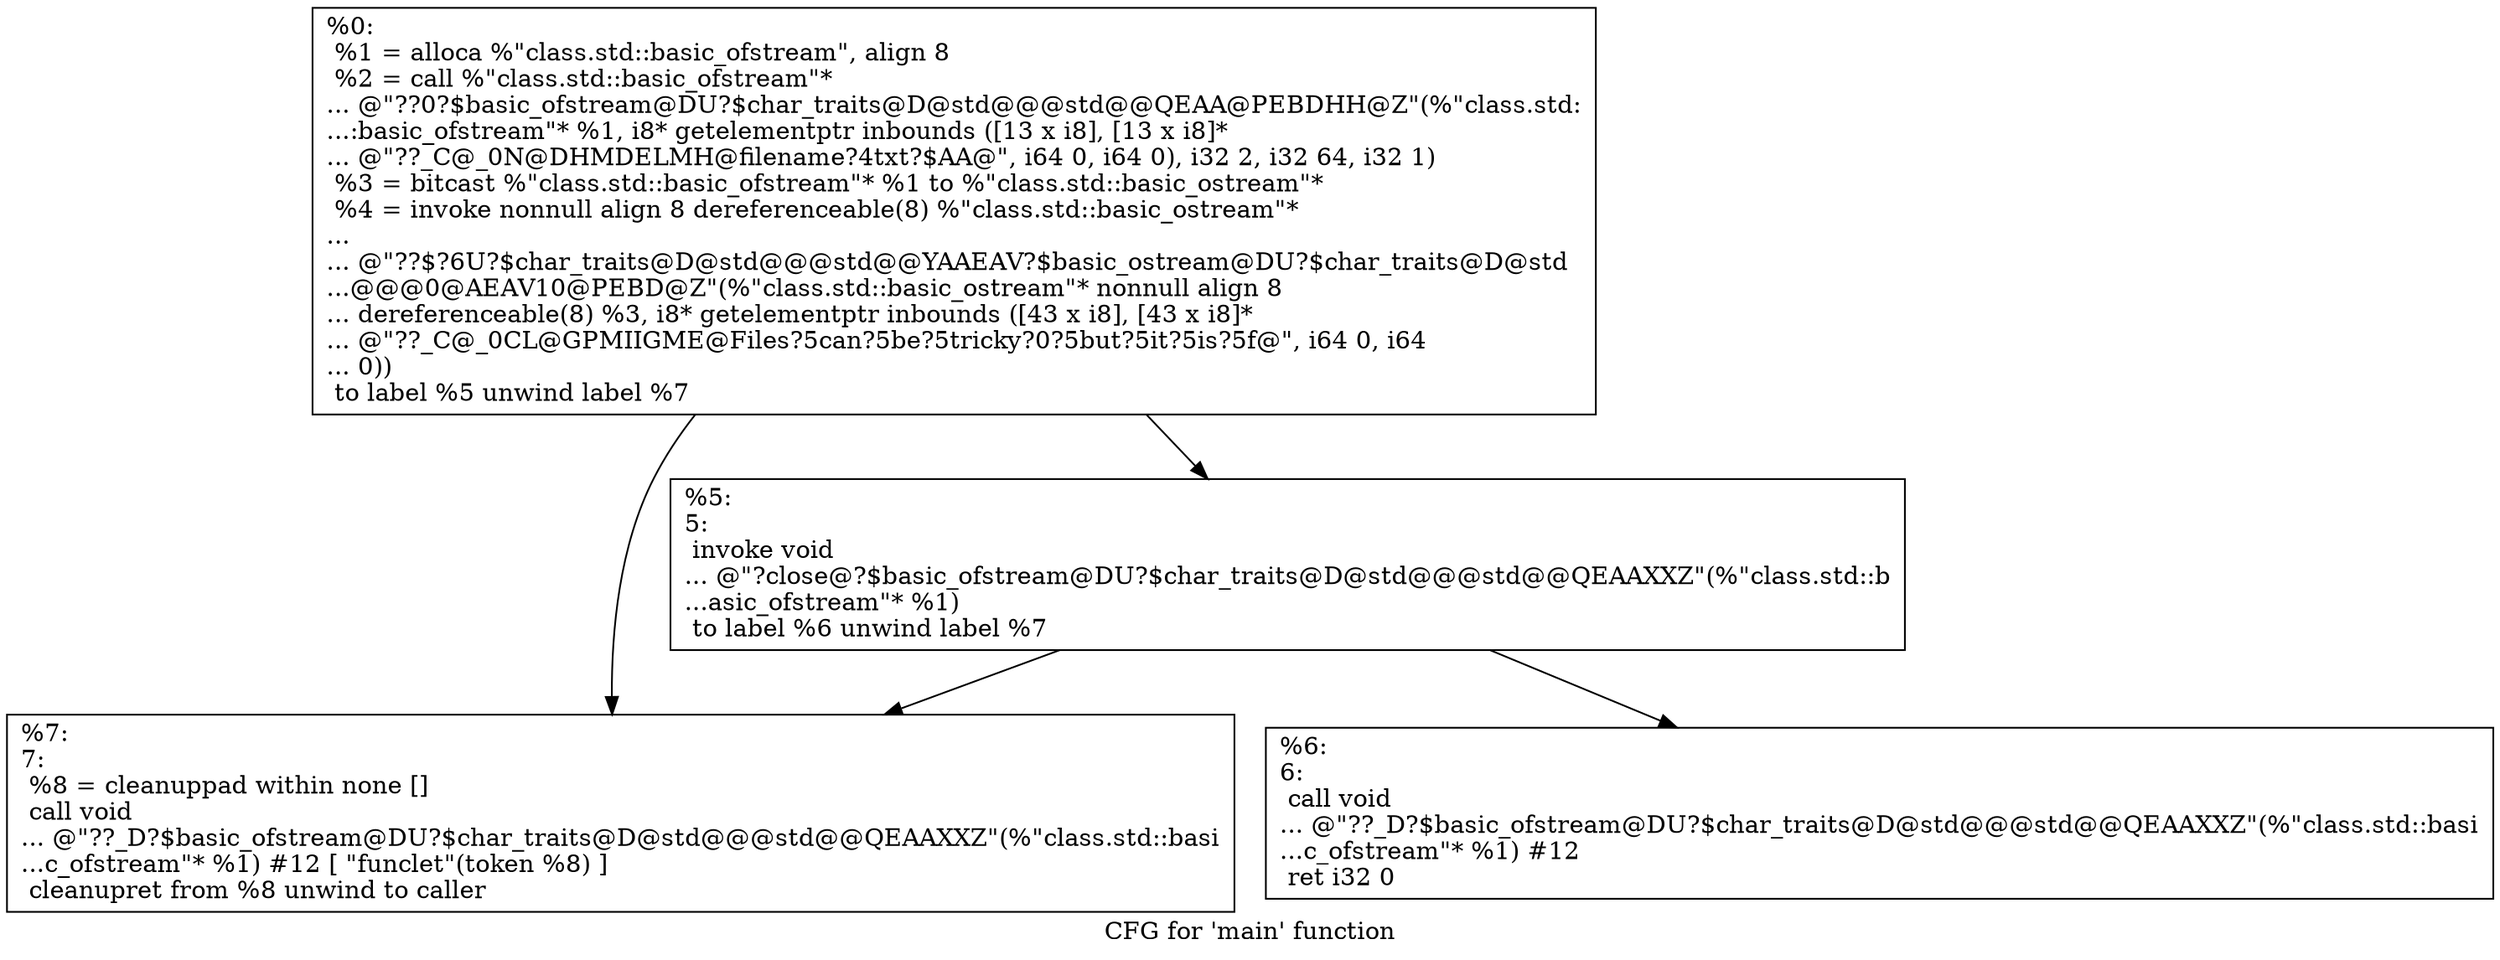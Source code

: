 digraph "CFG for 'main' function" {
	label="CFG for 'main' function";

	Node0x1a18610 [shape=record,label="{%0:\l  %1 = alloca %\"class.std::basic_ofstream\", align 8\l  %2 = call %\"class.std::basic_ofstream\"*\l... @\"??0?$basic_ofstream@DU?$char_traits@D@std@@@std@@QEAA@PEBDHH@Z\"(%\"class.std:\l...:basic_ofstream\"* %1, i8* getelementptr inbounds ([13 x i8], [13 x i8]*\l... @\"??_C@_0N@DHMDELMH@filename?4txt?$AA@\", i64 0, i64 0), i32 2, i32 64, i32 1)\l  %3 = bitcast %\"class.std::basic_ofstream\"* %1 to %\"class.std::basic_ostream\"*\l  %4 = invoke nonnull align 8 dereferenceable(8) %\"class.std::basic_ostream\"*\l...\l... @\"??$?6U?$char_traits@D@std@@@std@@YAAEAV?$basic_ostream@DU?$char_traits@D@std\l...@@@0@AEAV10@PEBD@Z\"(%\"class.std::basic_ostream\"* nonnull align 8\l... dereferenceable(8) %3, i8* getelementptr inbounds ([43 x i8], [43 x i8]*\l... @\"??_C@_0CL@GPMIIGME@Files?5can?5be?5tricky?0?5but?5it?5is?5f@\", i64 0, i64\l... 0))\l          to label %5 unwind label %7\l}"];
	Node0x1a18610 -> Node0x1a6e610;
	Node0x1a18610 -> Node0x1a6e6b0;
	Node0x1a6e610 [shape=record,label="{%5:\l5:                                                \l  invoke void\l... @\"?close@?$basic_ofstream@DU?$char_traits@D@std@@@std@@QEAAXXZ\"(%\"class.std::b\l...asic_ofstream\"* %1)\l          to label %6 unwind label %7\l}"];
	Node0x1a6e610 -> Node0x1a6e660;
	Node0x1a6e610 -> Node0x1a6e6b0;
	Node0x1a6e660 [shape=record,label="{%6:\l6:                                                \l  call void\l... @\"??_D?$basic_ofstream@DU?$char_traits@D@std@@@std@@QEAAXXZ\"(%\"class.std::basi\l...c_ofstream\"* %1) #12\l  ret i32 0\l}"];
	Node0x1a6e6b0 [shape=record,label="{%7:\l7:                                                \l  %8 = cleanuppad within none []\l  call void\l... @\"??_D?$basic_ofstream@DU?$char_traits@D@std@@@std@@QEAAXXZ\"(%\"class.std::basi\l...c_ofstream\"* %1) #12 [ \"funclet\"(token %8) ]\l  cleanupret from %8 unwind to caller\l}"];
}
